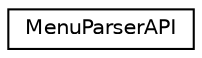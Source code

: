 digraph "Graphical Class Hierarchy"
{
 // LATEX_PDF_SIZE
  edge [fontname="Helvetica",fontsize="10",labelfontname="Helvetica",labelfontsize="10"];
  node [fontname="Helvetica",fontsize="10",shape=record];
  rankdir="LR";
  Node0 [label="MenuParserAPI",height=0.2,width=0.4,color="black", fillcolor="white", style="filled",URL="$class_menu_parser_a_p_i.html",tooltip=" "];
}
